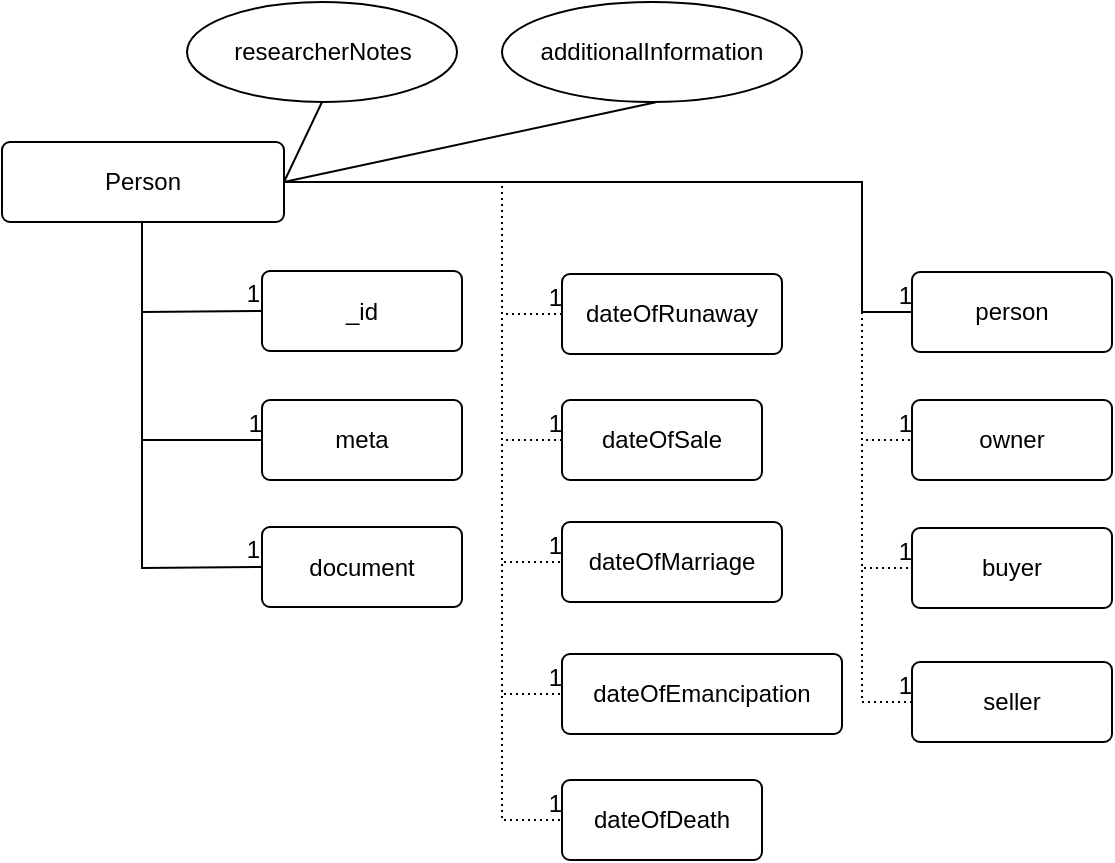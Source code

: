 <mxfile version="12.4.1" type="device" pages="1"><diagram id="XzH71BrJ3UL14DoRwAYl" name="Page-1"><mxGraphModel dx="1324" dy="251" grid="1" gridSize="10" guides="1" tooltips="1" connect="1" arrows="1" fold="1" page="1" pageScale="1" pageWidth="850" pageHeight="1100" math="0" shadow="0"><root><mxCell id="0"/><mxCell id="1" parent="0"/><mxCell id="v__QYXPUduwK658h0t6Y-7" value="Person" style="rounded=1;arcSize=10;whiteSpace=wrap;html=1;align=center;" parent="1" vertex="1"><mxGeometry x="-80" y="110" width="141" height="40" as="geometry"/></mxCell><mxCell id="v__QYXPUduwK658h0t6Y-8" value="person" style="rounded=1;arcSize=10;whiteSpace=wrap;html=1;align=center;" parent="1" vertex="1"><mxGeometry x="375" y="175" width="100" height="40" as="geometry"/></mxCell><mxCell id="v__QYXPUduwK658h0t6Y-9" value="owner" style="rounded=1;arcSize=10;whiteSpace=wrap;html=1;align=center;" parent="1" vertex="1"><mxGeometry x="375" y="239" width="100" height="40" as="geometry"/></mxCell><mxCell id="v__QYXPUduwK658h0t6Y-10" value="buyer" style="rounded=1;arcSize=10;whiteSpace=wrap;html=1;align=center;" parent="1" vertex="1"><mxGeometry x="375" y="303" width="100" height="40" as="geometry"/></mxCell><mxCell id="v__QYXPUduwK658h0t6Y-11" value="seller" style="rounded=1;arcSize=10;whiteSpace=wrap;html=1;align=center;" parent="1" vertex="1"><mxGeometry x="375" y="370" width="100" height="40" as="geometry"/></mxCell><mxCell id="v__QYXPUduwK658h0t6Y-12" value="dateOfRunaway" style="rounded=1;arcSize=10;whiteSpace=wrap;html=1;align=center;" parent="1" vertex="1"><mxGeometry x="200" y="176" width="110" height="40" as="geometry"/></mxCell><mxCell id="v__QYXPUduwK658h0t6Y-15" value="dateOfSale" style="rounded=1;arcSize=10;whiteSpace=wrap;html=1;align=center;" parent="1" vertex="1"><mxGeometry x="200" y="239" width="100" height="40" as="geometry"/></mxCell><mxCell id="v__QYXPUduwK658h0t6Y-16" value="dateOfMarriage" style="rounded=1;arcSize=10;whiteSpace=wrap;html=1;align=center;" parent="1" vertex="1"><mxGeometry x="200" y="300" width="110" height="40" as="geometry"/></mxCell><mxCell id="v__QYXPUduwK658h0t6Y-17" value="dateOfEmancipation" style="rounded=1;arcSize=10;whiteSpace=wrap;html=1;align=center;" parent="1" vertex="1"><mxGeometry x="200" y="366" width="140" height="40" as="geometry"/></mxCell><mxCell id="v__QYXPUduwK658h0t6Y-18" value="dateOfDeath" style="rounded=1;arcSize=10;whiteSpace=wrap;html=1;align=center;" parent="1" vertex="1"><mxGeometry x="200" y="429" width="100" height="40" as="geometry"/></mxCell><mxCell id="v__QYXPUduwK658h0t6Y-21" value="_id" style="rounded=1;arcSize=10;whiteSpace=wrap;html=1;align=center;" parent="1" vertex="1"><mxGeometry x="50" y="174.5" width="100" height="40" as="geometry"/></mxCell><mxCell id="v__QYXPUduwK658h0t6Y-22" value="meta" style="rounded=1;arcSize=10;whiteSpace=wrap;html=1;align=center;" parent="1" vertex="1"><mxGeometry x="50" y="239" width="100" height="40" as="geometry"/></mxCell><mxCell id="v__QYXPUduwK658h0t6Y-23" value="document" style="rounded=1;arcSize=10;whiteSpace=wrap;html=1;align=center;" parent="1" vertex="1"><mxGeometry x="50" y="302.5" width="100" height="40" as="geometry"/></mxCell><mxCell id="v__QYXPUduwK658h0t6Y-34" value="" style="endArrow=none;html=1;rounded=0;exitX=1;exitY=0.5;exitDx=0;exitDy=0;entryX=0;entryY=0.5;entryDx=0;entryDy=0;" parent="1" source="v__QYXPUduwK658h0t6Y-7" target="v__QYXPUduwK658h0t6Y-8" edge="1"><mxGeometry relative="1" as="geometry"><mxPoint x="20" y="490" as="sourcePoint"/><mxPoint x="180" y="490" as="targetPoint"/><Array as="points"><mxPoint x="350" y="130"/><mxPoint x="350" y="195"/></Array></mxGeometry></mxCell><mxCell id="v__QYXPUduwK658h0t6Y-35" value="1" style="resizable=0;html=1;align=right;verticalAlign=bottom;" parent="v__QYXPUduwK658h0t6Y-34" connectable="0" vertex="1"><mxGeometry x="1" relative="1" as="geometry"/></mxCell><mxCell id="v__QYXPUduwK658h0t6Y-36" value="" style="endArrow=none;html=1;rounded=0;dashed=1;dashPattern=1 2;exitX=1;exitY=0.5;exitDx=0;exitDy=0;entryX=0;entryY=0.5;entryDx=0;entryDy=0;" parent="1" source="v__QYXPUduwK658h0t6Y-7" target="v__QYXPUduwK658h0t6Y-9" edge="1"><mxGeometry relative="1" as="geometry"><mxPoint x="20" y="490" as="sourcePoint"/><mxPoint x="180" y="490" as="targetPoint"/><Array as="points"><mxPoint x="350" y="130"/><mxPoint x="350" y="259"/></Array></mxGeometry></mxCell><mxCell id="v__QYXPUduwK658h0t6Y-37" value="1" style="resizable=0;html=1;align=right;verticalAlign=bottom;" parent="v__QYXPUduwK658h0t6Y-36" connectable="0" vertex="1"><mxGeometry x="1" relative="1" as="geometry"/></mxCell><mxCell id="v__QYXPUduwK658h0t6Y-38" value="" style="endArrow=none;html=1;rounded=0;dashed=1;dashPattern=1 2;exitX=1;exitY=0.5;exitDx=0;exitDy=0;entryX=0;entryY=0.5;entryDx=0;entryDy=0;" parent="1" source="v__QYXPUduwK658h0t6Y-7" target="v__QYXPUduwK658h0t6Y-11" edge="1"><mxGeometry relative="1" as="geometry"><mxPoint x="820" y="440" as="sourcePoint"/><mxPoint x="1055" y="569" as="targetPoint"/><Array as="points"><mxPoint x="350" y="130"/><mxPoint x="350" y="390"/></Array></mxGeometry></mxCell><mxCell id="v__QYXPUduwK658h0t6Y-39" value="1" style="resizable=0;html=1;align=right;verticalAlign=bottom;" parent="v__QYXPUduwK658h0t6Y-38" connectable="0" vertex="1"><mxGeometry x="1" relative="1" as="geometry"/></mxCell><mxCell id="v__QYXPUduwK658h0t6Y-40" value="" style="endArrow=none;html=1;rounded=0;dashed=1;dashPattern=1 2;exitX=1;exitY=0.5;exitDx=0;exitDy=0;entryX=0;entryY=0.5;entryDx=0;entryDy=0;" parent="1" source="v__QYXPUduwK658h0t6Y-7" target="v__QYXPUduwK658h0t6Y-10" edge="1"><mxGeometry relative="1" as="geometry"><mxPoint x="750" y="250" as="sourcePoint"/><mxPoint x="985" y="379" as="targetPoint"/><Array as="points"><mxPoint x="350" y="130"/><mxPoint x="350" y="323"/></Array></mxGeometry></mxCell><mxCell id="v__QYXPUduwK658h0t6Y-41" value="1" style="resizable=0;html=1;align=right;verticalAlign=bottom;" parent="v__QYXPUduwK658h0t6Y-40" connectable="0" vertex="1"><mxGeometry x="1" relative="1" as="geometry"/></mxCell><mxCell id="v__QYXPUduwK658h0t6Y-52" value="researcherNotes" style="ellipse;whiteSpace=wrap;html=1;align=center;" parent="1" vertex="1"><mxGeometry x="12.5" y="40" width="135" height="50" as="geometry"/></mxCell><mxCell id="v__QYXPUduwK658h0t6Y-53" value="additionalInformation" style="ellipse;whiteSpace=wrap;html=1;align=center;" parent="1" vertex="1"><mxGeometry x="170" y="40" width="150" height="50" as="geometry"/></mxCell><mxCell id="v__QYXPUduwK658h0t6Y-62" value="" style="endArrow=none;html=1;rounded=0;entryX=0.5;entryY=1;entryDx=0;entryDy=0;exitX=1;exitY=0.5;exitDx=0;exitDy=0;" parent="1" source="v__QYXPUduwK658h0t6Y-7" target="v__QYXPUduwK658h0t6Y-52" edge="1"><mxGeometry relative="1" as="geometry"><mxPoint x="-60" y="490" as="sourcePoint"/><mxPoint x="100" y="490" as="targetPoint"/></mxGeometry></mxCell><mxCell id="UIaSRGB4mX0ArPsn7ebt-4" value="" style="endArrow=none;html=1;entryX=0.513;entryY=1.003;entryDx=0;entryDy=0;entryPerimeter=0;exitX=1;exitY=0.5;exitDx=0;exitDy=0;" parent="1" source="v__QYXPUduwK658h0t6Y-7" target="v__QYXPUduwK658h0t6Y-53" edge="1"><mxGeometry width="50" height="50" relative="1" as="geometry"><mxPoint x="97.5" y="127.5" as="sourcePoint"/><mxPoint x="147.5" y="77.5" as="targetPoint"/></mxGeometry></mxCell><mxCell id="UIaSRGB4mX0ArPsn7ebt-8" value="" style="endArrow=none;html=1;rounded=0;dashed=1;dashPattern=1 2;exitX=1;exitY=0.5;exitDx=0;exitDy=0;entryX=0;entryY=0.5;entryDx=0;entryDy=0;" parent="1" source="v__QYXPUduwK658h0t6Y-7" target="v__QYXPUduwK658h0t6Y-12" edge="1"><mxGeometry relative="1" as="geometry"><mxPoint x="71" y="140" as="sourcePoint"/><mxPoint x="180" y="220" as="targetPoint"/><Array as="points"><mxPoint x="170" y="130"/><mxPoint x="170" y="196"/></Array></mxGeometry></mxCell><mxCell id="UIaSRGB4mX0ArPsn7ebt-9" value="1" style="resizable=0;html=1;align=right;verticalAlign=bottom;" parent="UIaSRGB4mX0ArPsn7ebt-8" connectable="0" vertex="1"><mxGeometry x="1" relative="1" as="geometry"/></mxCell><mxCell id="UIaSRGB4mX0ArPsn7ebt-12" value="" style="endArrow=none;html=1;rounded=0;dashed=1;dashPattern=1 2;exitX=1;exitY=0.5;exitDx=0;exitDy=0;entryX=0;entryY=0.5;entryDx=0;entryDy=0;" parent="1" source="v__QYXPUduwK658h0t6Y-7" target="v__QYXPUduwK658h0t6Y-15" edge="1"><mxGeometry relative="1" as="geometry"><mxPoint x="80" y="143" as="sourcePoint"/><mxPoint x="219" y="209" as="targetPoint"/><Array as="points"><mxPoint x="170" y="130"/><mxPoint x="170" y="259"/></Array></mxGeometry></mxCell><mxCell id="UIaSRGB4mX0ArPsn7ebt-13" value="1" style="resizable=0;html=1;align=right;verticalAlign=bottom;" parent="UIaSRGB4mX0ArPsn7ebt-12" connectable="0" vertex="1"><mxGeometry x="1" relative="1" as="geometry"/></mxCell><mxCell id="UIaSRGB4mX0ArPsn7ebt-14" value="" style="endArrow=none;html=1;rounded=0;dashed=1;dashPattern=1 2;exitX=1;exitY=0.5;exitDx=0;exitDy=0;entryX=0;entryY=0.5;entryDx=0;entryDy=0;" parent="1" source="v__QYXPUduwK658h0t6Y-7" target="v__QYXPUduwK658h0t6Y-16" edge="1"><mxGeometry relative="1" as="geometry"><mxPoint x="81" y="150" as="sourcePoint"/><mxPoint x="220" y="216" as="targetPoint"/><Array as="points"><mxPoint x="170" y="130"/><mxPoint x="170" y="320"/></Array></mxGeometry></mxCell><mxCell id="UIaSRGB4mX0ArPsn7ebt-15" value="1" style="resizable=0;html=1;align=right;verticalAlign=bottom;" parent="UIaSRGB4mX0ArPsn7ebt-14" connectable="0" vertex="1"><mxGeometry x="1" relative="1" as="geometry"/></mxCell><mxCell id="UIaSRGB4mX0ArPsn7ebt-16" value="" style="endArrow=none;html=1;rounded=0;dashed=1;dashPattern=1 2;entryX=0;entryY=0.5;entryDx=0;entryDy=0;exitX=1;exitY=0.5;exitDx=0;exitDy=0;" parent="1" source="v__QYXPUduwK658h0t6Y-7" target="v__QYXPUduwK658h0t6Y-17" edge="1"><mxGeometry relative="1" as="geometry"><mxPoint x="70" y="140" as="sourcePoint"/><mxPoint x="230" y="226" as="targetPoint"/><Array as="points"><mxPoint x="170" y="130"/><mxPoint x="170" y="386"/></Array></mxGeometry></mxCell><mxCell id="UIaSRGB4mX0ArPsn7ebt-17" value="1" style="resizable=0;html=1;align=right;verticalAlign=bottom;" parent="UIaSRGB4mX0ArPsn7ebt-16" connectable="0" vertex="1"><mxGeometry x="1" relative="1" as="geometry"/></mxCell><mxCell id="UIaSRGB4mX0ArPsn7ebt-18" value="" style="endArrow=none;html=1;rounded=0;dashed=1;dashPattern=1 2;exitX=1;exitY=0.5;exitDx=0;exitDy=0;entryX=0;entryY=0.5;entryDx=0;entryDy=0;" parent="1" source="v__QYXPUduwK658h0t6Y-7" target="v__QYXPUduwK658h0t6Y-18" edge="1"><mxGeometry relative="1" as="geometry"><mxPoint x="101" y="170" as="sourcePoint"/><mxPoint x="240" y="236" as="targetPoint"/><Array as="points"><mxPoint x="170" y="130"/><mxPoint x="170" y="449"/></Array></mxGeometry></mxCell><mxCell id="UIaSRGB4mX0ArPsn7ebt-19" value="1" style="resizable=0;html=1;align=right;verticalAlign=bottom;" parent="UIaSRGB4mX0ArPsn7ebt-18" connectable="0" vertex="1"><mxGeometry x="1" relative="1" as="geometry"/></mxCell><mxCell id="8NxAulRFeLsvORzkqdPY-6" value="" style="endArrow=none;html=1;rounded=0;entryX=0;entryY=0.5;entryDx=0;entryDy=0;" edge="1" parent="1" target="v__QYXPUduwK658h0t6Y-21"><mxGeometry relative="1" as="geometry"><mxPoint x="-10" y="150" as="sourcePoint"/><mxPoint y="210" as="targetPoint"/><Array as="points"><mxPoint x="-10" y="195"/></Array></mxGeometry></mxCell><mxCell id="8NxAulRFeLsvORzkqdPY-7" value="1" style="resizable=0;html=1;align=right;verticalAlign=bottom;" connectable="0" vertex="1" parent="8NxAulRFeLsvORzkqdPY-6"><mxGeometry x="1" relative="1" as="geometry"/></mxCell><mxCell id="8NxAulRFeLsvORzkqdPY-8" value="" style="endArrow=none;html=1;rounded=0;entryX=0;entryY=0.5;entryDx=0;entryDy=0;" edge="1" parent="1" target="v__QYXPUduwK658h0t6Y-22"><mxGeometry relative="1" as="geometry"><mxPoint x="-10" y="150" as="sourcePoint"/><mxPoint x="60" y="204.5" as="targetPoint"/><Array as="points"><mxPoint x="-10" y="259"/></Array></mxGeometry></mxCell><mxCell id="8NxAulRFeLsvORzkqdPY-9" value="1" style="resizable=0;html=1;align=right;verticalAlign=bottom;" connectable="0" vertex="1" parent="8NxAulRFeLsvORzkqdPY-8"><mxGeometry x="1" relative="1" as="geometry"/></mxCell><mxCell id="8NxAulRFeLsvORzkqdPY-10" value="" style="endArrow=none;html=1;rounded=0;entryX=0;entryY=0.5;entryDx=0;entryDy=0;" edge="1" parent="1" target="v__QYXPUduwK658h0t6Y-23"><mxGeometry relative="1" as="geometry"><mxPoint x="-10" y="150" as="sourcePoint"/><mxPoint x="60" y="269" as="targetPoint"/><Array as="points"><mxPoint x="-10" y="323"/></Array></mxGeometry></mxCell><mxCell id="8NxAulRFeLsvORzkqdPY-11" value="1" style="resizable=0;html=1;align=right;verticalAlign=bottom;" connectable="0" vertex="1" parent="8NxAulRFeLsvORzkqdPY-10"><mxGeometry x="1" relative="1" as="geometry"/></mxCell></root></mxGraphModel></diagram></mxfile>